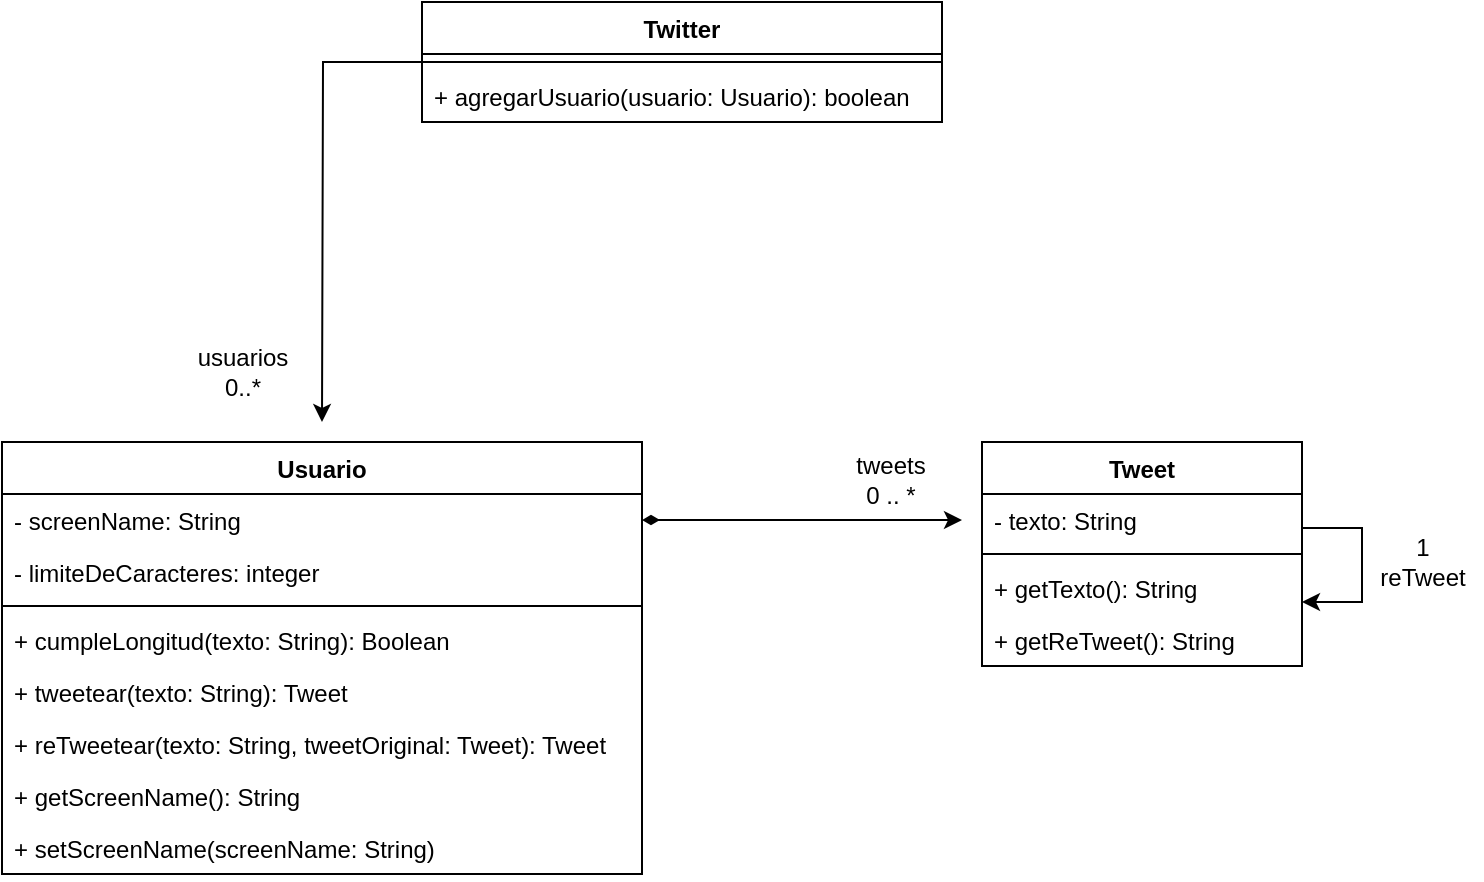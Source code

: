 <mxfile version="19.0.2" type="device"><diagram id="Xj6Z97L9yHRWzPLy8aAL" name="Página-1"><mxGraphModel dx="1646" dy="857" grid="1" gridSize="10" guides="1" tooltips="1" connect="1" arrows="1" fold="1" page="1" pageScale="1" pageWidth="827" pageHeight="1169" math="0" shadow="0"><root><mxCell id="0"/><mxCell id="1" parent="0"/><mxCell id="hwapvBQeDWjrXtqGvwHc-15" style="edgeStyle=orthogonalEdgeStyle;rounded=0;orthogonalLoop=1;jettySize=auto;html=1;" parent="1" source="hwapvBQeDWjrXtqGvwHc-1" edge="1"><mxGeometry relative="1" as="geometry"><mxPoint x="240" y="330" as="targetPoint"/></mxGeometry></mxCell><mxCell id="hwapvBQeDWjrXtqGvwHc-1" value="Twitter&#10;" style="swimlane;fontStyle=1;align=center;verticalAlign=top;childLayout=stackLayout;horizontal=1;startSize=26;horizontalStack=0;resizeParent=1;resizeParentMax=0;resizeLast=0;collapsible=1;marginBottom=0;" parent="1" vertex="1"><mxGeometry x="290" y="120" width="260" height="60" as="geometry"/></mxCell><mxCell id="hwapvBQeDWjrXtqGvwHc-3" value="" style="line;strokeWidth=1;fillColor=none;align=left;verticalAlign=middle;spacingTop=-1;spacingLeft=3;spacingRight=3;rotatable=0;labelPosition=right;points=[];portConstraint=eastwest;" parent="hwapvBQeDWjrXtqGvwHc-1" vertex="1"><mxGeometry y="26" width="260" height="8" as="geometry"/></mxCell><mxCell id="hwapvBQeDWjrXtqGvwHc-4" value="+ agregarUsuario(usuario: Usuario): boolean" style="text;strokeColor=none;fillColor=none;align=left;verticalAlign=top;spacingLeft=4;spacingRight=4;overflow=hidden;rotatable=0;points=[[0,0.5],[1,0.5]];portConstraint=eastwest;" parent="hwapvBQeDWjrXtqGvwHc-1" vertex="1"><mxGeometry y="34" width="260" height="26" as="geometry"/></mxCell><mxCell id="hwapvBQeDWjrXtqGvwHc-5" value="Usuario" style="swimlane;fontStyle=1;align=center;verticalAlign=top;childLayout=stackLayout;horizontal=1;startSize=26;horizontalStack=0;resizeParent=1;resizeParentMax=0;resizeLast=0;collapsible=1;marginBottom=0;" parent="1" vertex="1"><mxGeometry x="80" y="340" width="320" height="216" as="geometry"/></mxCell><mxCell id="hwapvBQeDWjrXtqGvwHc-6" value="- screenName: String" style="text;strokeColor=none;fillColor=none;align=left;verticalAlign=top;spacingLeft=4;spacingRight=4;overflow=hidden;rotatable=0;points=[[0,0.5],[1,0.5]];portConstraint=eastwest;" parent="hwapvBQeDWjrXtqGvwHc-5" vertex="1"><mxGeometry y="26" width="320" height="26" as="geometry"/></mxCell><mxCell id="4jTvHHb9AaAP9zqvV330-4" value="- limiteDeCaracteres: integer" style="text;strokeColor=none;fillColor=none;align=left;verticalAlign=top;spacingLeft=4;spacingRight=4;overflow=hidden;rotatable=0;points=[[0,0.5],[1,0.5]];portConstraint=eastwest;" vertex="1" parent="hwapvBQeDWjrXtqGvwHc-5"><mxGeometry y="52" width="320" height="26" as="geometry"/></mxCell><mxCell id="hwapvBQeDWjrXtqGvwHc-7" value="" style="line;strokeWidth=1;fillColor=none;align=left;verticalAlign=middle;spacingTop=-1;spacingLeft=3;spacingRight=3;rotatable=0;labelPosition=right;points=[];portConstraint=eastwest;" parent="hwapvBQeDWjrXtqGvwHc-5" vertex="1"><mxGeometry y="78" width="320" height="8" as="geometry"/></mxCell><mxCell id="4jTvHHb9AaAP9zqvV330-3" value="+ cumpleLongitud(texto: String): Boolean" style="text;strokeColor=none;fillColor=none;align=left;verticalAlign=top;spacingLeft=4;spacingRight=4;overflow=hidden;rotatable=0;points=[[0,0.5],[1,0.5]];portConstraint=eastwest;" vertex="1" parent="hwapvBQeDWjrXtqGvwHc-5"><mxGeometry y="86" width="320" height="26" as="geometry"/></mxCell><mxCell id="hwapvBQeDWjrXtqGvwHc-8" value="+ tweetear(texto: String): Tweet" style="text;strokeColor=none;fillColor=none;align=left;verticalAlign=top;spacingLeft=4;spacingRight=4;overflow=hidden;rotatable=0;points=[[0,0.5],[1,0.5]];portConstraint=eastwest;" parent="hwapvBQeDWjrXtqGvwHc-5" vertex="1"><mxGeometry y="112" width="320" height="26" as="geometry"/></mxCell><mxCell id="4jTvHHb9AaAP9zqvV330-2" value="+ reTweetear(texto: String, tweetOriginal: Tweet): Tweet" style="text;strokeColor=none;fillColor=none;align=left;verticalAlign=top;spacingLeft=4;spacingRight=4;overflow=hidden;rotatable=0;points=[[0,0.5],[1,0.5]];portConstraint=eastwest;" vertex="1" parent="hwapvBQeDWjrXtqGvwHc-5"><mxGeometry y="138" width="320" height="26" as="geometry"/></mxCell><mxCell id="hwapvBQeDWjrXtqGvwHc-27" value="+ getScreenName(): String" style="text;strokeColor=none;fillColor=none;align=left;verticalAlign=top;spacingLeft=4;spacingRight=4;overflow=hidden;rotatable=0;points=[[0,0.5],[1,0.5]];portConstraint=eastwest;" parent="hwapvBQeDWjrXtqGvwHc-5" vertex="1"><mxGeometry y="164" width="320" height="26" as="geometry"/></mxCell><mxCell id="hwapvBQeDWjrXtqGvwHc-28" value="+ setScreenName(screenName: String)" style="text;strokeColor=none;fillColor=none;align=left;verticalAlign=top;spacingLeft=4;spacingRight=4;overflow=hidden;rotatable=0;points=[[0,0.5],[1,0.5]];portConstraint=eastwest;" parent="hwapvBQeDWjrXtqGvwHc-5" vertex="1"><mxGeometry y="190" width="320" height="26" as="geometry"/></mxCell><mxCell id="hwapvBQeDWjrXtqGvwHc-9" value="Tweet" style="swimlane;fontStyle=1;align=center;verticalAlign=top;childLayout=stackLayout;horizontal=1;startSize=26;horizontalStack=0;resizeParent=1;resizeParentMax=0;resizeLast=0;collapsible=1;marginBottom=0;" parent="1" vertex="1"><mxGeometry x="570" y="340" width="160" height="112" as="geometry"/></mxCell><mxCell id="hwapvBQeDWjrXtqGvwHc-10" value="- texto: String" style="text;strokeColor=none;fillColor=none;align=left;verticalAlign=top;spacingLeft=4;spacingRight=4;overflow=hidden;rotatable=0;points=[[0,0.5],[1,0.5]];portConstraint=eastwest;" parent="hwapvBQeDWjrXtqGvwHc-9" vertex="1"><mxGeometry y="26" width="160" height="26" as="geometry"/></mxCell><mxCell id="hwapvBQeDWjrXtqGvwHc-11" value="" style="line;strokeWidth=1;fillColor=none;align=left;verticalAlign=middle;spacingTop=-1;spacingLeft=3;spacingRight=3;rotatable=0;labelPosition=right;points=[];portConstraint=eastwest;" parent="hwapvBQeDWjrXtqGvwHc-9" vertex="1"><mxGeometry y="52" width="160" height="8" as="geometry"/></mxCell><mxCell id="hwapvBQeDWjrXtqGvwHc-12" value="+ getTexto(): String" style="text;strokeColor=none;fillColor=none;align=left;verticalAlign=top;spacingLeft=4;spacingRight=4;overflow=hidden;rotatable=0;points=[[0,0.5],[1,0.5]];portConstraint=eastwest;" parent="hwapvBQeDWjrXtqGvwHc-9" vertex="1"><mxGeometry y="60" width="160" height="26" as="geometry"/></mxCell><mxCell id="hwapvBQeDWjrXtqGvwHc-30" style="edgeStyle=orthogonalEdgeStyle;rounded=0;orthogonalLoop=1;jettySize=auto;html=1;endArrow=classic;endFill=1;entryX=1;entryY=0.769;entryDx=0;entryDy=0;entryPerimeter=0;" parent="hwapvBQeDWjrXtqGvwHc-9" source="hwapvBQeDWjrXtqGvwHc-9" target="hwapvBQeDWjrXtqGvwHc-12" edge="1"><mxGeometry relative="1" as="geometry"><mxPoint x="170" y="80.0" as="targetPoint"/><Array as="points"><mxPoint x="190" y="43"/><mxPoint x="190" y="80"/></Array></mxGeometry></mxCell><mxCell id="4jTvHHb9AaAP9zqvV330-1" value="+ getReTweet(): String" style="text;strokeColor=none;fillColor=none;align=left;verticalAlign=top;spacingLeft=4;spacingRight=4;overflow=hidden;rotatable=0;points=[[0,0.5],[1,0.5]];portConstraint=eastwest;" vertex="1" parent="hwapvBQeDWjrXtqGvwHc-9"><mxGeometry y="86" width="160" height="26" as="geometry"/></mxCell><mxCell id="hwapvBQeDWjrXtqGvwHc-13" style="rounded=0;orthogonalLoop=1;jettySize=auto;html=1;startArrow=diamondThin;startFill=1;" parent="1" source="hwapvBQeDWjrXtqGvwHc-6" edge="1"><mxGeometry relative="1" as="geometry"><mxPoint x="560" y="379" as="targetPoint"/></mxGeometry></mxCell><mxCell id="hwapvBQeDWjrXtqGvwHc-14" value="tweets&lt;br&gt;0 .. *" style="text;html=1;align=center;verticalAlign=middle;resizable=0;points=[];autosize=1;strokeColor=none;fillColor=none;" parent="1" vertex="1"><mxGeometry x="499" y="344" width="50" height="30" as="geometry"/></mxCell><mxCell id="hwapvBQeDWjrXtqGvwHc-16" value="usuarios&lt;br&gt;0..*&lt;br&gt;" style="text;html=1;align=center;verticalAlign=middle;resizable=0;points=[];autosize=1;strokeColor=none;fillColor=none;" parent="1" vertex="1"><mxGeometry x="170" y="290" width="60" height="30" as="geometry"/></mxCell><mxCell id="hwapvBQeDWjrXtqGvwHc-31" value="1&lt;br&gt;reTweet" style="text;html=1;align=center;verticalAlign=middle;resizable=0;points=[];autosize=1;strokeColor=none;fillColor=none;" parent="1" vertex="1"><mxGeometry x="760" y="385" width="60" height="30" as="geometry"/></mxCell></root></mxGraphModel></diagram></mxfile>
